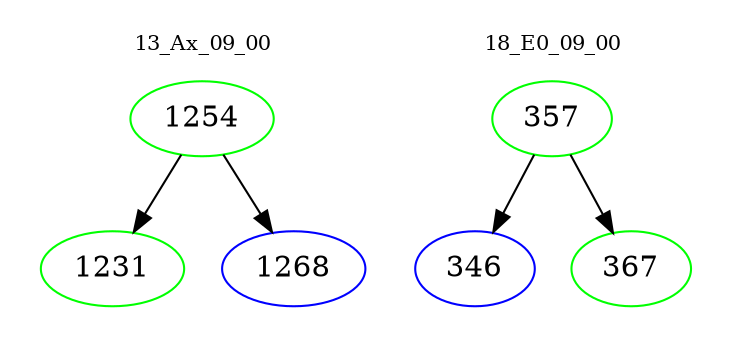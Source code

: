 digraph{
subgraph cluster_0 {
color = white
label = "13_Ax_09_00";
fontsize=10;
T0_1254 [label="1254", color="green"]
T0_1254 -> T0_1231 [color="black"]
T0_1231 [label="1231", color="green"]
T0_1254 -> T0_1268 [color="black"]
T0_1268 [label="1268", color="blue"]
}
subgraph cluster_1 {
color = white
label = "18_E0_09_00";
fontsize=10;
T1_357 [label="357", color="green"]
T1_357 -> T1_346 [color="black"]
T1_346 [label="346", color="blue"]
T1_357 -> T1_367 [color="black"]
T1_367 [label="367", color="green"]
}
}
